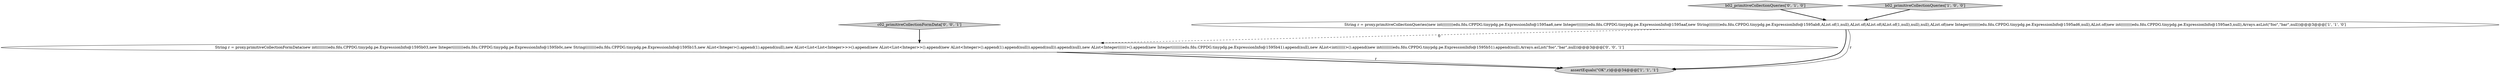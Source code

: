 digraph {
1 [style = filled, label = "assertEquals(\"OK\",r)@@@34@@@['1', '1', '1']", fillcolor = lightgray, shape = ellipse image = "AAA0AAABBB1BBB"];
3 [style = filled, label = "b02_primitiveCollectionQueries['0', '1', '0']", fillcolor = lightgray, shape = diamond image = "AAA0AAABBB2BBB"];
0 [style = filled, label = "String r = proxy.primitiveCollectionQueries(new int((((((((edu.fdu.CPPDG.tinypdg.pe.ExpressionInfo@1595aa6,new Integer((((((((edu.fdu.CPPDG.tinypdg.pe.ExpressionInfo@1595aaf,new String((((((((edu.fdu.CPPDG.tinypdg.pe.ExpressionInfo@1595ab8,AList.of(1,null),AList.of(AList.of(AList.of(1,null),null),null),AList.of(new Integer((((((((edu.fdu.CPPDG.tinypdg.pe.ExpressionInfo@1595ad6,null),AList.of(new int((((((((edu.fdu.CPPDG.tinypdg.pe.ExpressionInfo@1595ae3,null),Arrays.asList(\"foo\",\"bar\",null))@@@3@@@['1', '1', '0']", fillcolor = white, shape = ellipse image = "AAA0AAABBB1BBB"];
5 [style = filled, label = "c02_primitiveCollectionFormData['0', '0', '1']", fillcolor = lightgray, shape = diamond image = "AAA0AAABBB3BBB"];
4 [style = filled, label = "String r = proxy.primitiveCollectionFormData(new int((((((((edu.fdu.CPPDG.tinypdg.pe.ExpressionInfo@1595b03,new Integer((((((((edu.fdu.CPPDG.tinypdg.pe.ExpressionInfo@1595b0c,new String((((((((edu.fdu.CPPDG.tinypdg.pe.ExpressionInfo@1595b15,new AList<Integer>().append(1).append(null),new AList<List<List<Integer>>>().append(new AList<List<Integer>>().append(new AList<Integer>().append(1).append(null)).append(null)).append(null),new AList<Integer((((((>().append(new Integer((((((((edu.fdu.CPPDG.tinypdg.pe.ExpressionInfo@1595b41).append(null),new AList<int((((((>().append(new int((((((((edu.fdu.CPPDG.tinypdg.pe.ExpressionInfo@1595b51).append(null),Arrays.asList(\"foo\",\"bar\",null))@@@3@@@['0', '0', '1']", fillcolor = white, shape = ellipse image = "AAA0AAABBB3BBB"];
2 [style = filled, label = "b02_primitiveCollectionQueries['1', '0', '0']", fillcolor = lightgray, shape = diamond image = "AAA0AAABBB1BBB"];
3->0 [style = bold, label=""];
4->1 [style = bold, label=""];
2->0 [style = bold, label=""];
5->4 [style = bold, label=""];
0->4 [style = dashed, label="0"];
0->1 [style = bold, label=""];
4->1 [style = solid, label="r"];
0->1 [style = solid, label="r"];
}
